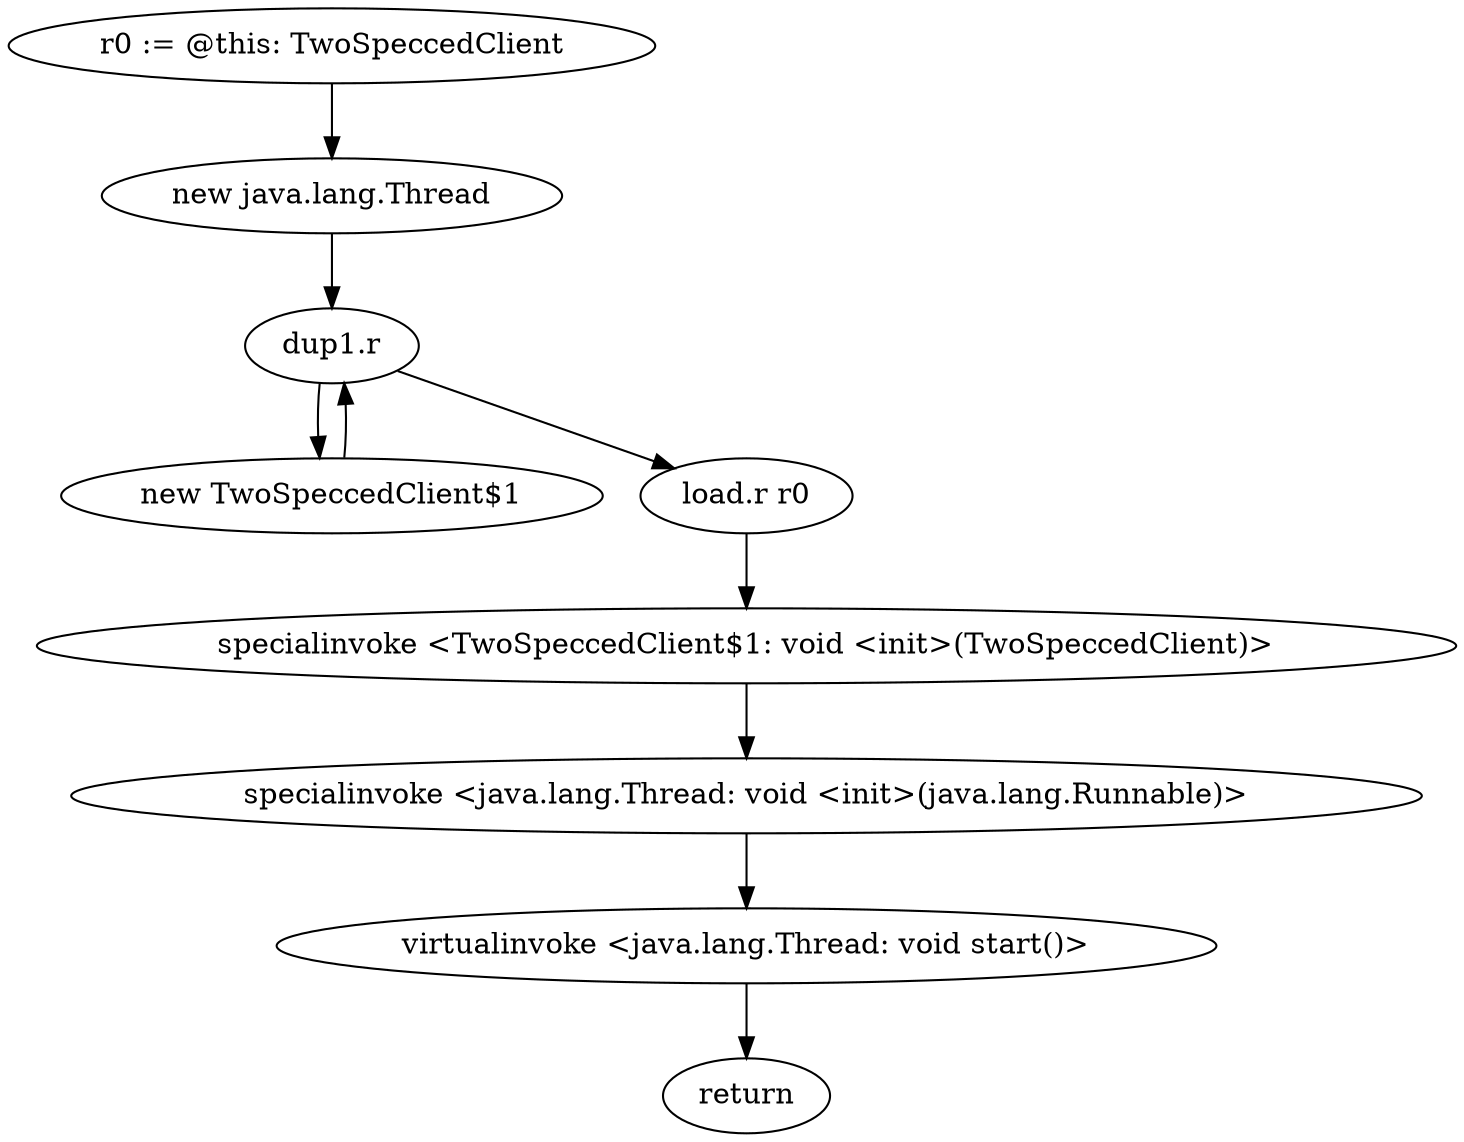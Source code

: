 digraph "" {
    "r0 := @this: TwoSpeccedClient"
    "new java.lang.Thread"
    "r0 := @this: TwoSpeccedClient"->"new java.lang.Thread";
    "dup1.r"
    "new java.lang.Thread"->"dup1.r";
    "new TwoSpeccedClient$1"
    "dup1.r"->"new TwoSpeccedClient$1";
    "new TwoSpeccedClient$1"->"dup1.r";
    "load.r r0"
    "dup1.r"->"load.r r0";
    "specialinvoke <TwoSpeccedClient$1: void <init>(TwoSpeccedClient)>"
    "load.r r0"->"specialinvoke <TwoSpeccedClient$1: void <init>(TwoSpeccedClient)>";
    "specialinvoke <java.lang.Thread: void <init>(java.lang.Runnable)>"
    "specialinvoke <TwoSpeccedClient$1: void <init>(TwoSpeccedClient)>"->"specialinvoke <java.lang.Thread: void <init>(java.lang.Runnable)>";
    "virtualinvoke <java.lang.Thread: void start()>"
    "specialinvoke <java.lang.Thread: void <init>(java.lang.Runnable)>"->"virtualinvoke <java.lang.Thread: void start()>";
    "return"
    "virtualinvoke <java.lang.Thread: void start()>"->"return";
}

